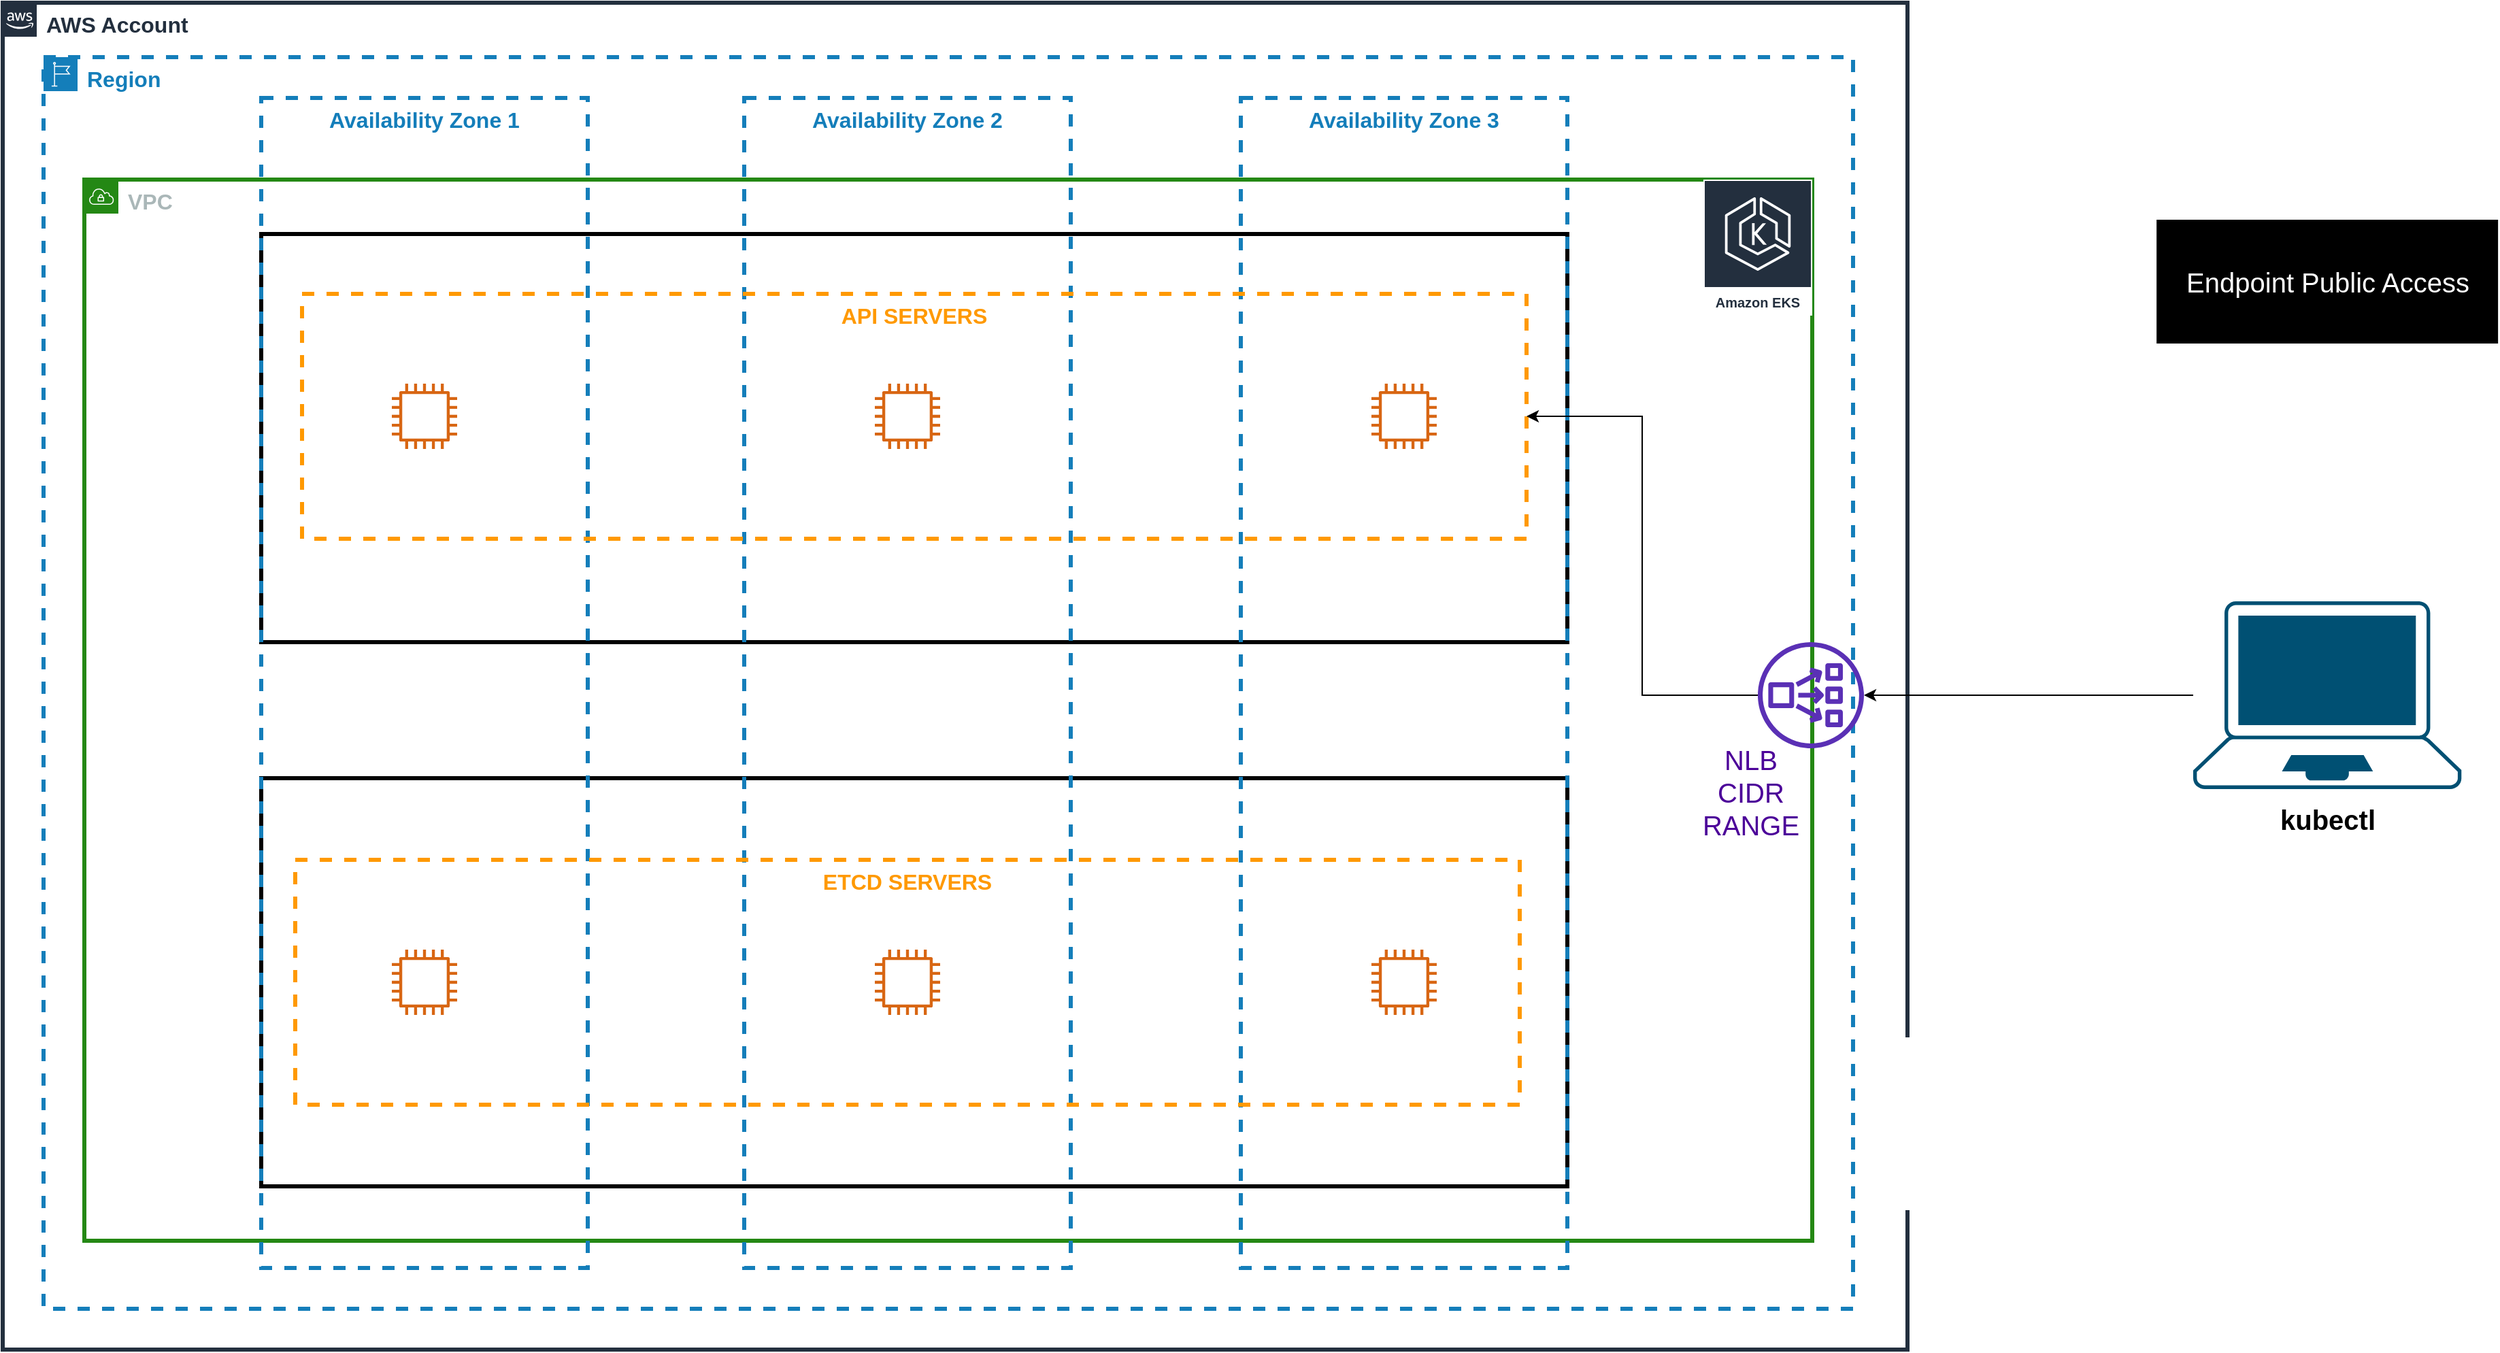 <mxfile version="14.2.9" type="device"><diagram id="YcZjk1e-CP8bQ-yny68X" name="Page-1"><mxGraphModel dx="1635" dy="866" grid="1" gridSize="10" guides="1" tooltips="1" connect="1" arrows="1" fold="1" page="1" pageScale="1" pageWidth="3300" pageHeight="4681" math="0" shadow="0"><root><mxCell id="0"/><mxCell id="1" parent="0"/><mxCell id="pr5TxQOtEoy_LoG0ID9x-7" value="Region" style="points=[[0,0],[0.25,0],[0.5,0],[0.75,0],[1,0],[1,0.25],[1,0.5],[1,0.75],[1,1],[0.75,1],[0.5,1],[0.25,1],[0,1],[0,0.75],[0,0.5],[0,0.25]];outlineConnect=0;gradientColor=none;html=1;whiteSpace=wrap;fontSize=16;fontStyle=1;shape=mxgraph.aws4.group;grIcon=mxgraph.aws4.group_region;strokeColor=#147EBA;fillColor=none;verticalAlign=top;align=left;spacingLeft=30;fontColor=#147EBA;dashed=1;strokeWidth=3;" vertex="1" parent="1"><mxGeometry x="150" y="130" width="1330" height="920" as="geometry"/></mxCell><mxCell id="pr5TxQOtEoy_LoG0ID9x-8" value="AWS Account" style="points=[[0,0],[0.25,0],[0.5,0],[0.75,0],[1,0],[1,0.25],[1,0.5],[1,0.75],[1,1],[0.75,1],[0.5,1],[0.25,1],[0,1],[0,0.75],[0,0.5],[0,0.25]];outlineConnect=0;gradientColor=none;html=1;whiteSpace=wrap;fontSize=16;fontStyle=1;shape=mxgraph.aws4.group;grIcon=mxgraph.aws4.group_aws_cloud_alt;strokeColor=#232F3E;fillColor=none;verticalAlign=top;align=left;spacingLeft=30;fontColor=#232F3E;dashed=0;strokeWidth=3;" vertex="1" parent="1"><mxGeometry x="120" y="90" width="1400" height="990" as="geometry"/></mxCell><mxCell id="pr5TxQOtEoy_LoG0ID9x-6" value="VPC" style="points=[[0,0],[0.25,0],[0.5,0],[0.75,0],[1,0],[1,0.25],[1,0.5],[1,0.75],[1,1],[0.75,1],[0.5,1],[0.25,1],[0,1],[0,0.75],[0,0.5],[0,0.25]];outlineConnect=0;gradientColor=none;html=1;whiteSpace=wrap;fontSize=16;fontStyle=1;shape=mxgraph.aws4.group;grIcon=mxgraph.aws4.group_vpc;strokeColor=#248814;fillColor=none;verticalAlign=top;align=left;spacingLeft=30;fontColor=#AAB7B8;dashed=0;strokeWidth=3;" vertex="1" parent="1"><mxGeometry x="180" y="220" width="1270" height="780" as="geometry"/></mxCell><mxCell id="pr5TxQOtEoy_LoG0ID9x-1" value="" style="rounded=0;whiteSpace=wrap;html=1;strokeWidth=3;fontSize=16;fontStyle=1" vertex="1" parent="1"><mxGeometry x="310" y="260" width="960" height="300" as="geometry"/></mxCell><mxCell id="pr5TxQOtEoy_LoG0ID9x-2" value="" style="rounded=0;whiteSpace=wrap;html=1;strokeWidth=3;fontSize=16;fontStyle=1" vertex="1" parent="1"><mxGeometry x="310" y="660" width="960" height="300" as="geometry"/></mxCell><mxCell id="pr5TxQOtEoy_LoG0ID9x-3" value="Availability Zone 3" style="fillColor=none;strokeColor=#147EBA;dashed=1;verticalAlign=top;fontStyle=1;fontColor=#147EBA;strokeWidth=3;fontSize=16;" vertex="1" parent="1"><mxGeometry x="1030" y="160" width="240" height="860" as="geometry"/></mxCell><mxCell id="pr5TxQOtEoy_LoG0ID9x-4" value="Availability Zone 2" style="fillColor=none;strokeColor=#147EBA;dashed=1;verticalAlign=top;fontStyle=1;fontColor=#147EBA;strokeWidth=3;fontSize=16;" vertex="1" parent="1"><mxGeometry x="665" y="160" width="240" height="860" as="geometry"/></mxCell><mxCell id="pr5TxQOtEoy_LoG0ID9x-5" value="Availability Zone 1" style="fillColor=none;strokeColor=#147EBA;dashed=1;verticalAlign=top;fontStyle=1;fontColor=#147EBA;strokeWidth=3;fontSize=16;" vertex="1" parent="1"><mxGeometry x="310" y="160" width="240" height="860" as="geometry"/></mxCell><mxCell id="pr5TxQOtEoy_LoG0ID9x-97" value="Amazon EKS" style="outlineConnect=0;fontColor=#232F3E;gradientColor=none;strokeColor=#ffffff;fillColor=#232F3E;dashed=0;verticalLabelPosition=middle;verticalAlign=bottom;align=center;html=1;whiteSpace=wrap;fontSize=10;fontStyle=1;spacing=3;shape=mxgraph.aws4.productIcon;prIcon=mxgraph.aws4.eks;" vertex="1" parent="1"><mxGeometry x="1370" y="220" width="80" height="100" as="geometry"/></mxCell><mxCell id="pr5TxQOtEoy_LoG0ID9x-98" value="" style="outlineConnect=0;fontColor=#232F3E;gradientColor=none;fillColor=#D86613;strokeColor=none;dashed=0;verticalLabelPosition=bottom;verticalAlign=top;align=center;html=1;fontSize=12;fontStyle=0;aspect=fixed;pointerEvents=1;shape=mxgraph.aws4.instance2;" vertex="1" parent="1"><mxGeometry x="406" y="370" width="48" height="48" as="geometry"/></mxCell><mxCell id="pr5TxQOtEoy_LoG0ID9x-99" value="" style="outlineConnect=0;fontColor=#232F3E;gradientColor=none;fillColor=#D86613;strokeColor=none;dashed=0;verticalLabelPosition=bottom;verticalAlign=top;align=center;html=1;fontSize=12;fontStyle=0;aspect=fixed;pointerEvents=1;shape=mxgraph.aws4.instance2;" vertex="1" parent="1"><mxGeometry x="761" y="370" width="48" height="48" as="geometry"/></mxCell><mxCell id="pr5TxQOtEoy_LoG0ID9x-100" value="" style="outlineConnect=0;fontColor=#232F3E;gradientColor=none;fillColor=#D86613;strokeColor=none;dashed=0;verticalLabelPosition=bottom;verticalAlign=top;align=center;html=1;fontSize=12;fontStyle=0;aspect=fixed;pointerEvents=1;shape=mxgraph.aws4.instance2;" vertex="1" parent="1"><mxGeometry x="1126" y="370" width="48" height="48" as="geometry"/></mxCell><mxCell id="pr5TxQOtEoy_LoG0ID9x-101" value="" style="outlineConnect=0;fontColor=#232F3E;gradientColor=none;fillColor=#D86613;strokeColor=none;dashed=0;verticalLabelPosition=bottom;verticalAlign=top;align=center;html=1;fontSize=12;fontStyle=0;aspect=fixed;pointerEvents=1;shape=mxgraph.aws4.instance2;" vertex="1" parent="1"><mxGeometry x="406" y="786" width="48" height="48" as="geometry"/></mxCell><mxCell id="pr5TxQOtEoy_LoG0ID9x-102" value="" style="outlineConnect=0;fontColor=#232F3E;gradientColor=none;fillColor=#D86613;strokeColor=none;dashed=0;verticalLabelPosition=bottom;verticalAlign=top;align=center;html=1;fontSize=12;fontStyle=0;aspect=fixed;pointerEvents=1;shape=mxgraph.aws4.instance2;" vertex="1" parent="1"><mxGeometry x="761" y="786" width="48" height="48" as="geometry"/></mxCell><mxCell id="pr5TxQOtEoy_LoG0ID9x-103" value="" style="outlineConnect=0;fontColor=#232F3E;gradientColor=none;fillColor=#D86613;strokeColor=none;dashed=0;verticalLabelPosition=bottom;verticalAlign=top;align=center;html=1;fontSize=12;fontStyle=0;aspect=fixed;pointerEvents=1;shape=mxgraph.aws4.instance2;" vertex="1" parent="1"><mxGeometry x="1126" y="786" width="48" height="48" as="geometry"/></mxCell><mxCell id="pr5TxQOtEoy_LoG0ID9x-105" value="ETCD SERVERS" style="fillColor=none;dashed=1;verticalAlign=top;fontStyle=1;strokeWidth=3;fontSize=16;strokeColor=#FF9900;fontColor=#FF9900;" vertex="1" parent="1"><mxGeometry x="335" y="720" width="900" height="180" as="geometry"/></mxCell><mxCell id="pr5TxQOtEoy_LoG0ID9x-106" value="API SERVERS" style="fillColor=none;dashed=1;verticalAlign=top;fontStyle=1;strokeWidth=3;fontSize=16;strokeColor=#FF9900;fontColor=#FF9900;" vertex="1" parent="1"><mxGeometry x="340" y="304" width="900" height="180" as="geometry"/></mxCell><mxCell id="pr5TxQOtEoy_LoG0ID9x-113" style="edgeStyle=orthogonalEdgeStyle;rounded=0;orthogonalLoop=1;jettySize=auto;html=1;entryX=1;entryY=0.5;entryDx=0;entryDy=0;fontSize=20;fontColor=#FF9900;" edge="1" parent="1" source="pr5TxQOtEoy_LoG0ID9x-107" target="pr5TxQOtEoy_LoG0ID9x-106"><mxGeometry relative="1" as="geometry"/></mxCell><mxCell id="pr5TxQOtEoy_LoG0ID9x-107" value="" style="outlineConnect=0;fontColor=#232F3E;gradientColor=none;fillColor=#5A30B5;strokeColor=none;dashed=0;verticalLabelPosition=bottom;verticalAlign=top;align=center;html=1;fontSize=12;fontStyle=0;aspect=fixed;pointerEvents=1;shape=mxgraph.aws4.network_load_balancer;" vertex="1" parent="1"><mxGeometry x="1410" y="560" width="78" height="78" as="geometry"/></mxCell><mxCell id="pr5TxQOtEoy_LoG0ID9x-109" style="edgeStyle=orthogonalEdgeStyle;rounded=0;orthogonalLoop=1;jettySize=auto;html=1;fontColor=#FF9900;" edge="1" parent="1" source="pr5TxQOtEoy_LoG0ID9x-108" target="pr5TxQOtEoy_LoG0ID9x-107"><mxGeometry relative="1" as="geometry"/></mxCell><mxCell id="pr5TxQOtEoy_LoG0ID9x-108" value="" style="points=[[0.13,0.02,0],[0.5,0,0],[0.87,0.02,0],[0.885,0.4,0],[0.985,0.985,0],[0.5,1,0],[0.015,0.985,0],[0.115,0.4,0]];verticalLabelPosition=bottom;html=1;verticalAlign=top;aspect=fixed;align=center;pointerEvents=1;shape=mxgraph.cisco19.laptop;fillColor=#005073;strokeColor=none;fontColor=#FF9900;" vertex="1" parent="1"><mxGeometry x="1730" y="530" width="197.14" height="138" as="geometry"/></mxCell><mxCell id="pr5TxQOtEoy_LoG0ID9x-110" value="&lt;font color=&quot;#000000&quot; style=&quot;font-size: 20px;&quot;&gt;kubectl&lt;/font&gt;" style="text;html=1;strokeColor=none;fillColor=none;align=center;verticalAlign=middle;whiteSpace=wrap;rounded=0;fontColor=#FF9900;fontStyle=1;fontSize=20;" vertex="1" parent="1"><mxGeometry x="1809" y="680" width="40" height="20" as="geometry"/></mxCell><mxCell id="pr5TxQOtEoy_LoG0ID9x-111" value="&lt;font color=&quot;#4c0099&quot;&gt;NLB&lt;br&gt;CIDR RANGE&lt;br&gt;&lt;/font&gt;" style="text;html=1;strokeColor=none;fillColor=none;align=center;verticalAlign=middle;whiteSpace=wrap;rounded=0;fontSize=20;fontColor=#FF9900;" vertex="1" parent="1"><mxGeometry x="1370" y="660" width="70" height="20" as="geometry"/></mxCell><mxCell id="pr5TxQOtEoy_LoG0ID9x-114" value="Endpoint Public Access" style="rounded=0;whiteSpace=wrap;html=1;fontSize=20;fontColor=#FFFFFF;fillColor=#000000;" vertex="1" parent="1"><mxGeometry x="1703.57" y="250" width="250" height="90" as="geometry"/></mxCell></root></mxGraphModel></diagram></mxfile>